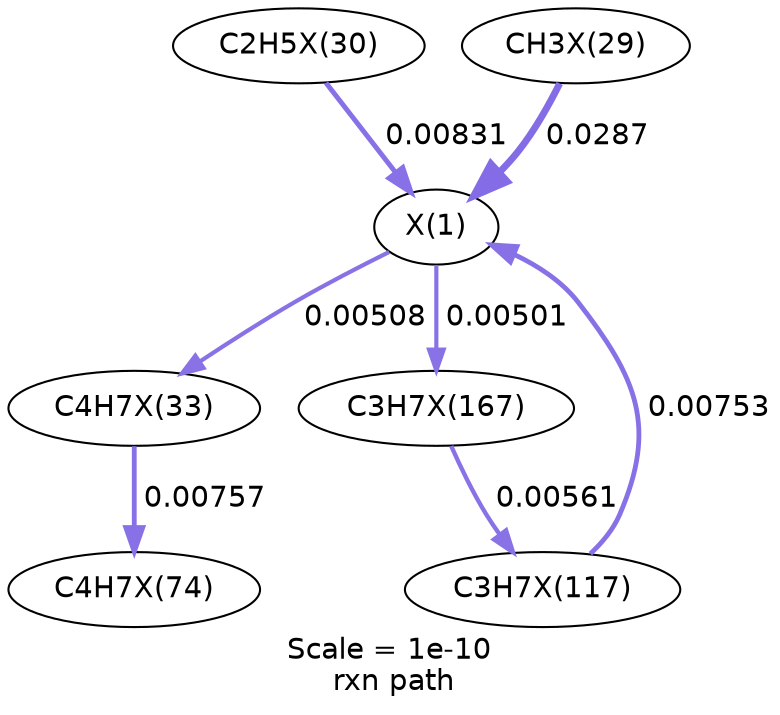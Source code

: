 digraph reaction_paths {
center=1;
s104 -> s112[fontname="Helvetica", style="setlinewidth(2.01)", arrowsize=1.01, color="0.7, 0.505, 0.9"
, label=" 0.00508"];
s109 -> s104[fontname="Helvetica", style="setlinewidth(2.38)", arrowsize=1.19, color="0.7, 0.508, 0.9"
, label=" 0.00831"];
s108 -> s104[fontname="Helvetica", style="setlinewidth(3.32)", arrowsize=1.66, color="0.7, 0.529, 0.9"
, label=" 0.0287"];
s122 -> s104[fontname="Helvetica", style="setlinewidth(2.31)", arrowsize=1.15, color="0.7, 0.508, 0.9"
, label=" 0.00753"];
s104 -> s127[fontname="Helvetica", style="setlinewidth(2)", arrowsize=1, color="0.7, 0.505, 0.9"
, label=" 0.00501"];
s112 -> s117[fontname="Helvetica", style="setlinewidth(2.31)", arrowsize=1.16, color="0.7, 0.508, 0.9"
, label=" 0.00757"];
s127 -> s122[fontname="Helvetica", style="setlinewidth(2.09)", arrowsize=1.04, color="0.7, 0.506, 0.9"
, label=" 0.00561"];
s104 [ fontname="Helvetica", label="X(1)"];
s108 [ fontname="Helvetica", label="CH3X(29)"];
s109 [ fontname="Helvetica", label="C2H5X(30)"];
s112 [ fontname="Helvetica", label="C4H7X(33)"];
s117 [ fontname="Helvetica", label="C4H7X(74)"];
s122 [ fontname="Helvetica", label="C3H7X(117)"];
s127 [ fontname="Helvetica", label="C3H7X(167)"];
 label = "Scale = 1e-10\l rxn path";
 fontname = "Helvetica";
}
